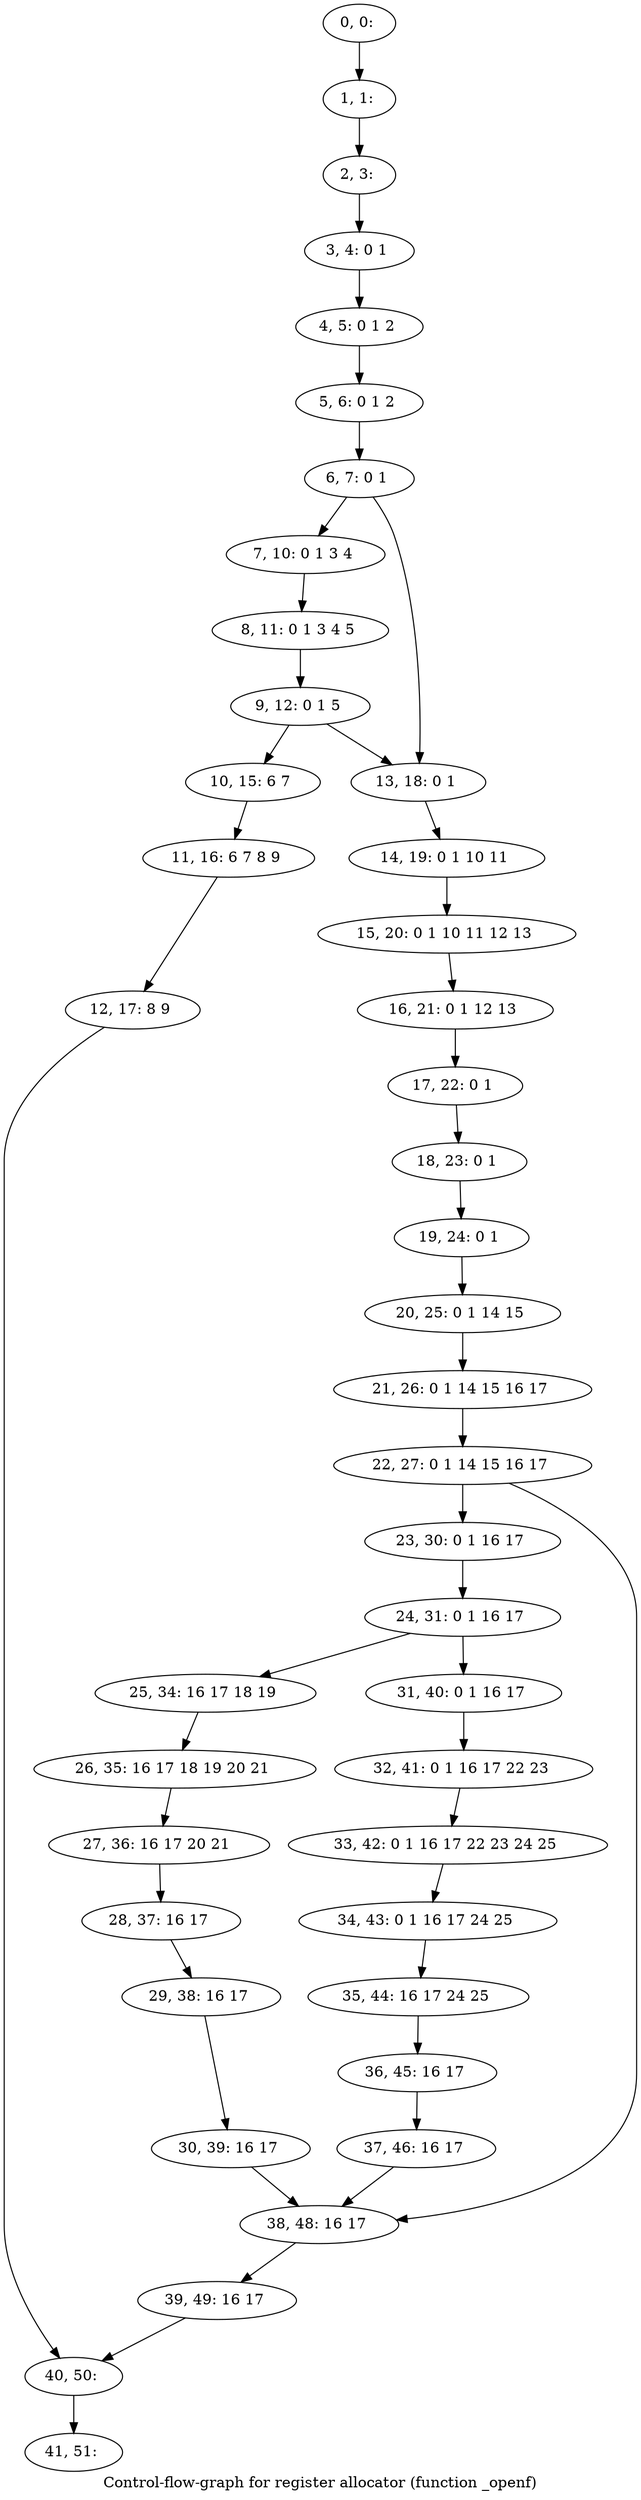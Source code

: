 digraph G {
graph [label="Control-flow-graph for register allocator (function _openf)"]
0[label="0, 0: "];
1[label="1, 1: "];
2[label="2, 3: "];
3[label="3, 4: 0 1 "];
4[label="4, 5: 0 1 2 "];
5[label="5, 6: 0 1 2 "];
6[label="6, 7: 0 1 "];
7[label="7, 10: 0 1 3 4 "];
8[label="8, 11: 0 1 3 4 5 "];
9[label="9, 12: 0 1 5 "];
10[label="10, 15: 6 7 "];
11[label="11, 16: 6 7 8 9 "];
12[label="12, 17: 8 9 "];
13[label="13, 18: 0 1 "];
14[label="14, 19: 0 1 10 11 "];
15[label="15, 20: 0 1 10 11 12 13 "];
16[label="16, 21: 0 1 12 13 "];
17[label="17, 22: 0 1 "];
18[label="18, 23: 0 1 "];
19[label="19, 24: 0 1 "];
20[label="20, 25: 0 1 14 15 "];
21[label="21, 26: 0 1 14 15 16 17 "];
22[label="22, 27: 0 1 14 15 16 17 "];
23[label="23, 30: 0 1 16 17 "];
24[label="24, 31: 0 1 16 17 "];
25[label="25, 34: 16 17 18 19 "];
26[label="26, 35: 16 17 18 19 20 21 "];
27[label="27, 36: 16 17 20 21 "];
28[label="28, 37: 16 17 "];
29[label="29, 38: 16 17 "];
30[label="30, 39: 16 17 "];
31[label="31, 40: 0 1 16 17 "];
32[label="32, 41: 0 1 16 17 22 23 "];
33[label="33, 42: 0 1 16 17 22 23 24 25 "];
34[label="34, 43: 0 1 16 17 24 25 "];
35[label="35, 44: 16 17 24 25 "];
36[label="36, 45: 16 17 "];
37[label="37, 46: 16 17 "];
38[label="38, 48: 16 17 "];
39[label="39, 49: 16 17 "];
40[label="40, 50: "];
41[label="41, 51: "];
0->1 ;
1->2 ;
2->3 ;
3->4 ;
4->5 ;
5->6 ;
6->7 ;
6->13 ;
7->8 ;
8->9 ;
9->10 ;
9->13 ;
10->11 ;
11->12 ;
12->40 ;
13->14 ;
14->15 ;
15->16 ;
16->17 ;
17->18 ;
18->19 ;
19->20 ;
20->21 ;
21->22 ;
22->23 ;
22->38 ;
23->24 ;
24->25 ;
24->31 ;
25->26 ;
26->27 ;
27->28 ;
28->29 ;
29->30 ;
30->38 ;
31->32 ;
32->33 ;
33->34 ;
34->35 ;
35->36 ;
36->37 ;
37->38 ;
38->39 ;
39->40 ;
40->41 ;
}
